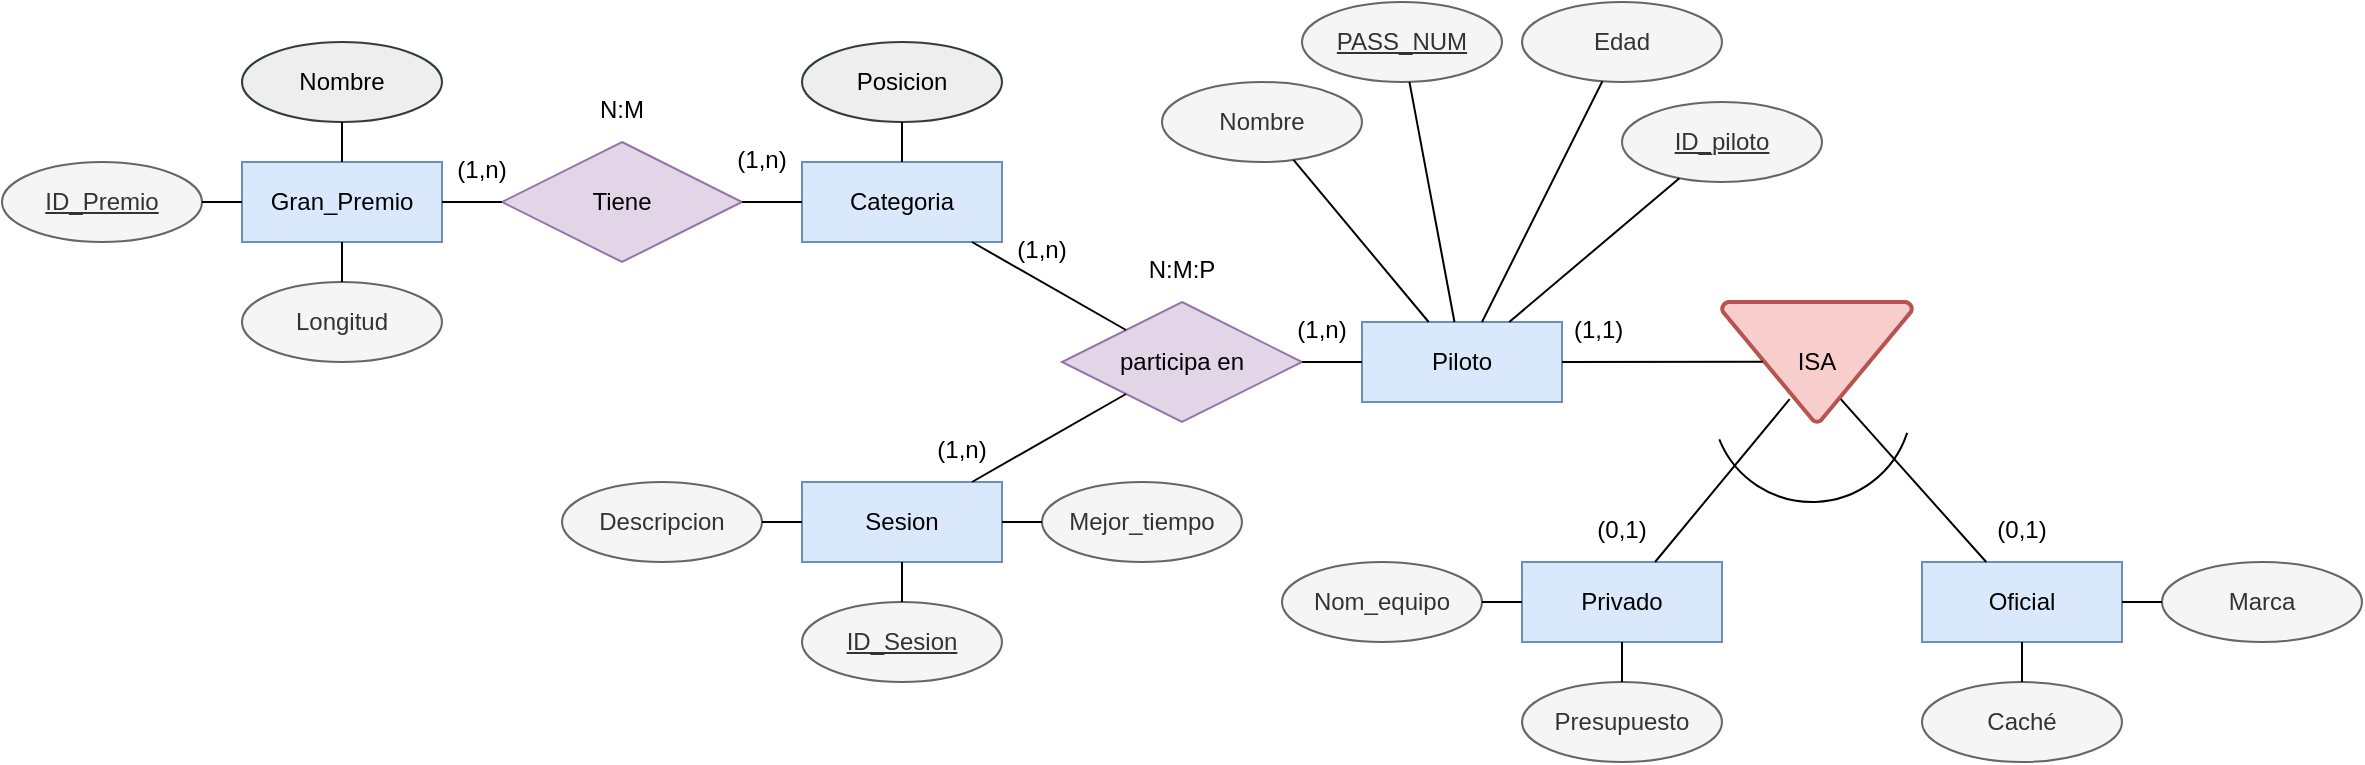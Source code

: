 <mxfile version="22.0.3" type="device">
  <diagram name="Página-1" id="bxs645qA0xhHUz6dcc5B">
    <mxGraphModel dx="1594" dy="1006" grid="1" gridSize="10" guides="1" tooltips="1" connect="1" arrows="1" fold="1" page="1" pageScale="1" pageWidth="1169" pageHeight="827" math="0" shadow="0">
      <root>
        <mxCell id="0" />
        <mxCell id="1" parent="0" />
        <mxCell id="5LKG15U1SQsA1e3KRrMz-1" value="Piloto" style="whiteSpace=wrap;html=1;align=center;fillColor=#dae8fc;strokeColor=#6c8ebf;" vertex="1" parent="1">
          <mxGeometry x="850" y="280" width="100" height="40" as="geometry" />
        </mxCell>
        <mxCell id="5LKG15U1SQsA1e3KRrMz-2" value="Gran_Premio" style="whiteSpace=wrap;html=1;align=center;fillColor=#dae8fc;strokeColor=#6c8ebf;" vertex="1" parent="1">
          <mxGeometry x="290" y="200" width="100" height="40" as="geometry" />
        </mxCell>
        <mxCell id="5LKG15U1SQsA1e3KRrMz-3" value="Categoria" style="whiteSpace=wrap;html=1;align=center;fillColor=#dae8fc;strokeColor=#6c8ebf;" vertex="1" parent="1">
          <mxGeometry x="570" y="200" width="100" height="40" as="geometry" />
        </mxCell>
        <mxCell id="5LKG15U1SQsA1e3KRrMz-4" value="Tiene" style="shape=rhombus;perimeter=rhombusPerimeter;whiteSpace=wrap;html=1;align=center;fillColor=#e1d5e7;strokeColor=#9673a6;" vertex="1" parent="1">
          <mxGeometry x="420" y="190" width="120" height="60" as="geometry" />
        </mxCell>
        <mxCell id="5LKG15U1SQsA1e3KRrMz-5" value="participa en" style="shape=rhombus;perimeter=rhombusPerimeter;whiteSpace=wrap;html=1;align=center;fillColor=#e1d5e7;strokeColor=#9673a6;" vertex="1" parent="1">
          <mxGeometry x="700" y="270" width="120" height="60" as="geometry" />
        </mxCell>
        <mxCell id="5LKG15U1SQsA1e3KRrMz-7" value="Sesion" style="whiteSpace=wrap;html=1;align=center;fillColor=#dae8fc;strokeColor=#6c8ebf;" vertex="1" parent="1">
          <mxGeometry x="570" y="360" width="100" height="40" as="geometry" />
        </mxCell>
        <mxCell id="5LKG15U1SQsA1e3KRrMz-9" value="ISA" style="strokeWidth=2;html=1;shape=mxgraph.flowchart.merge_or_storage;whiteSpace=wrap;fillColor=#f8cecc;strokeColor=#b85450;" vertex="1" parent="1">
          <mxGeometry x="1030" y="270" width="95" height="60" as="geometry" />
        </mxCell>
        <mxCell id="5LKG15U1SQsA1e3KRrMz-11" value="Privado" style="whiteSpace=wrap;html=1;align=center;fillColor=#dae8fc;strokeColor=#6c8ebf;" vertex="1" parent="1">
          <mxGeometry x="930" y="400" width="100" height="40" as="geometry" />
        </mxCell>
        <mxCell id="5LKG15U1SQsA1e3KRrMz-12" value="Oficial" style="whiteSpace=wrap;html=1;align=center;fillColor=#dae8fc;strokeColor=#6c8ebf;" vertex="1" parent="1">
          <mxGeometry x="1130" y="400" width="100" height="40" as="geometry" />
        </mxCell>
        <mxCell id="5LKG15U1SQsA1e3KRrMz-14" value="" style="endArrow=none;html=1;rounded=0;entryX=0.356;entryY=0.81;entryDx=0;entryDy=0;entryPerimeter=0;" edge="1" parent="1" source="5LKG15U1SQsA1e3KRrMz-11" target="5LKG15U1SQsA1e3KRrMz-9">
          <mxGeometry relative="1" as="geometry">
            <mxPoint x="820" y="460" as="sourcePoint" />
            <mxPoint x="980" y="460" as="targetPoint" />
          </mxGeometry>
        </mxCell>
        <mxCell id="5LKG15U1SQsA1e3KRrMz-17" value="" style="endArrow=none;html=1;rounded=0;entryX=0.625;entryY=0.81;entryDx=0;entryDy=0;entryPerimeter=0;" edge="1" parent="1" source="5LKG15U1SQsA1e3KRrMz-12" target="5LKG15U1SQsA1e3KRrMz-9">
          <mxGeometry relative="1" as="geometry">
            <mxPoint x="820" y="460" as="sourcePoint" />
            <mxPoint x="980" y="460" as="targetPoint" />
          </mxGeometry>
        </mxCell>
        <mxCell id="5LKG15U1SQsA1e3KRrMz-18" value="" style="endArrow=none;html=1;rounded=0;exitX=0.215;exitY=0.497;exitDx=0;exitDy=0;exitPerimeter=0;" edge="1" parent="1" source="5LKG15U1SQsA1e3KRrMz-9" target="5LKG15U1SQsA1e3KRrMz-1">
          <mxGeometry relative="1" as="geometry">
            <mxPoint x="820" y="460" as="sourcePoint" />
            <mxPoint x="980" y="460" as="targetPoint" />
          </mxGeometry>
        </mxCell>
        <mxCell id="5LKG15U1SQsA1e3KRrMz-21" value="" style="endArrow=none;html=1;rounded=0;" edge="1" parent="1" source="5LKG15U1SQsA1e3KRrMz-5" target="5LKG15U1SQsA1e3KRrMz-1">
          <mxGeometry relative="1" as="geometry">
            <mxPoint x="690" y="290" as="sourcePoint" />
            <mxPoint x="850" y="290" as="targetPoint" />
          </mxGeometry>
        </mxCell>
        <mxCell id="5LKG15U1SQsA1e3KRrMz-22" value="" style="endArrow=none;html=1;rounded=0;" edge="1" parent="1" source="5LKG15U1SQsA1e3KRrMz-7" target="5LKG15U1SQsA1e3KRrMz-5">
          <mxGeometry relative="1" as="geometry">
            <mxPoint x="690" y="290" as="sourcePoint" />
            <mxPoint x="850" y="290" as="targetPoint" />
          </mxGeometry>
        </mxCell>
        <mxCell id="5LKG15U1SQsA1e3KRrMz-24" value="" style="endArrow=none;html=1;rounded=0;" edge="1" parent="1" source="5LKG15U1SQsA1e3KRrMz-4" target="5LKG15U1SQsA1e3KRrMz-3">
          <mxGeometry relative="1" as="geometry">
            <mxPoint x="650" y="190" as="sourcePoint" />
            <mxPoint x="810" y="190" as="targetPoint" />
          </mxGeometry>
        </mxCell>
        <mxCell id="5LKG15U1SQsA1e3KRrMz-25" value="" style="endArrow=none;html=1;rounded=0;" edge="1" parent="1" source="5LKG15U1SQsA1e3KRrMz-2" target="5LKG15U1SQsA1e3KRrMz-4">
          <mxGeometry relative="1" as="geometry">
            <mxPoint x="720" y="140" as="sourcePoint" />
            <mxPoint x="880" y="140" as="targetPoint" />
          </mxGeometry>
        </mxCell>
        <mxCell id="5LKG15U1SQsA1e3KRrMz-29" value="Nombre" style="ellipse;whiteSpace=wrap;html=1;align=center;fillColor=#f5f5f5;fontColor=#333333;strokeColor=#666666;" vertex="1" parent="1">
          <mxGeometry x="750" y="160" width="100" height="40" as="geometry" />
        </mxCell>
        <mxCell id="5LKG15U1SQsA1e3KRrMz-30" value="Edad" style="ellipse;whiteSpace=wrap;html=1;align=center;fillColor=#f5f5f5;fontColor=#333333;strokeColor=#666666;" vertex="1" parent="1">
          <mxGeometry x="930" y="120" width="100" height="40" as="geometry" />
        </mxCell>
        <mxCell id="5LKG15U1SQsA1e3KRrMz-32" value="ID_piloto" style="ellipse;whiteSpace=wrap;html=1;align=center;fontStyle=4;fillColor=#f5f5f5;fontColor=#333333;strokeColor=#666666;" vertex="1" parent="1">
          <mxGeometry x="980" y="170" width="100" height="40" as="geometry" />
        </mxCell>
        <mxCell id="5LKG15U1SQsA1e3KRrMz-33" value="PASS_NUM" style="ellipse;whiteSpace=wrap;html=1;align=center;fontStyle=4;fillColor=#f5f5f5;fontColor=#333333;strokeColor=#666666;" vertex="1" parent="1">
          <mxGeometry x="820" y="120" width="100" height="40" as="geometry" />
        </mxCell>
        <mxCell id="5LKG15U1SQsA1e3KRrMz-34" value="" style="endArrow=none;html=1;rounded=0;" edge="1" parent="1" source="5LKG15U1SQsA1e3KRrMz-32" target="5LKG15U1SQsA1e3KRrMz-1">
          <mxGeometry relative="1" as="geometry">
            <mxPoint x="600" y="460" as="sourcePoint" />
            <mxPoint x="760" y="460" as="targetPoint" />
          </mxGeometry>
        </mxCell>
        <mxCell id="5LKG15U1SQsA1e3KRrMz-35" value="" style="endArrow=none;html=1;rounded=0;" edge="1" parent="1" source="5LKG15U1SQsA1e3KRrMz-30" target="5LKG15U1SQsA1e3KRrMz-1">
          <mxGeometry relative="1" as="geometry">
            <mxPoint x="600" y="460" as="sourcePoint" />
            <mxPoint x="760" y="460" as="targetPoint" />
          </mxGeometry>
        </mxCell>
        <mxCell id="5LKG15U1SQsA1e3KRrMz-36" value="" style="endArrow=none;html=1;rounded=0;" edge="1" parent="1" source="5LKG15U1SQsA1e3KRrMz-29" target="5LKG15U1SQsA1e3KRrMz-1">
          <mxGeometry relative="1" as="geometry">
            <mxPoint x="600" y="460" as="sourcePoint" />
            <mxPoint x="760" y="460" as="targetPoint" />
          </mxGeometry>
        </mxCell>
        <mxCell id="5LKG15U1SQsA1e3KRrMz-37" value="" style="endArrow=none;html=1;rounded=0;" edge="1" parent="1" source="5LKG15U1SQsA1e3KRrMz-33" target="5LKG15U1SQsA1e3KRrMz-1">
          <mxGeometry relative="1" as="geometry">
            <mxPoint x="600" y="460" as="sourcePoint" />
            <mxPoint x="760" y="460" as="targetPoint" />
          </mxGeometry>
        </mxCell>
        <mxCell id="5LKG15U1SQsA1e3KRrMz-38" value="Nombre" style="ellipse;whiteSpace=wrap;html=1;align=center;fillColor=#eeeeee;strokeColor=#36393d;" vertex="1" parent="1">
          <mxGeometry x="290" y="140" width="100" height="40" as="geometry" />
        </mxCell>
        <mxCell id="5LKG15U1SQsA1e3KRrMz-39" value="Longitud" style="ellipse;whiteSpace=wrap;html=1;align=center;fillColor=#f5f5f5;fontColor=#333333;strokeColor=#666666;" vertex="1" parent="1">
          <mxGeometry x="290" y="260" width="100" height="40" as="geometry" />
        </mxCell>
        <mxCell id="5LKG15U1SQsA1e3KRrMz-40" value="ID_Premio" style="ellipse;whiteSpace=wrap;html=1;align=center;fontStyle=4;fillColor=#f5f5f5;fontColor=#333333;strokeColor=#666666;" vertex="1" parent="1">
          <mxGeometry x="170" y="200" width="100" height="40" as="geometry" />
        </mxCell>
        <mxCell id="5LKG15U1SQsA1e3KRrMz-41" value="" style="endArrow=none;html=1;rounded=0;" edge="1" parent="1" source="5LKG15U1SQsA1e3KRrMz-3" target="5LKG15U1SQsA1e3KRrMz-5">
          <mxGeometry relative="1" as="geometry">
            <mxPoint x="480" y="290" as="sourcePoint" />
            <mxPoint x="640" y="290" as="targetPoint" />
          </mxGeometry>
        </mxCell>
        <mxCell id="5LKG15U1SQsA1e3KRrMz-42" value="ID_Sesion" style="ellipse;whiteSpace=wrap;html=1;align=center;fontStyle=4;fillColor=#f5f5f5;fontColor=#333333;strokeColor=#666666;" vertex="1" parent="1">
          <mxGeometry x="570" y="420" width="100" height="40" as="geometry" />
        </mxCell>
        <mxCell id="5LKG15U1SQsA1e3KRrMz-43" value="Descripcion" style="ellipse;whiteSpace=wrap;html=1;align=center;fillColor=#f5f5f5;fontColor=#333333;strokeColor=#666666;" vertex="1" parent="1">
          <mxGeometry x="450" y="360" width="100" height="40" as="geometry" />
        </mxCell>
        <mxCell id="5LKG15U1SQsA1e3KRrMz-44" value="" style="endArrow=none;html=1;rounded=0;" edge="1" parent="1" source="5LKG15U1SQsA1e3KRrMz-43" target="5LKG15U1SQsA1e3KRrMz-7">
          <mxGeometry relative="1" as="geometry">
            <mxPoint x="480" y="290" as="sourcePoint" />
            <mxPoint x="640" y="290" as="targetPoint" />
          </mxGeometry>
        </mxCell>
        <mxCell id="5LKG15U1SQsA1e3KRrMz-45" value="" style="endArrow=none;html=1;rounded=0;" edge="1" parent="1" source="5LKG15U1SQsA1e3KRrMz-42" target="5LKG15U1SQsA1e3KRrMz-7">
          <mxGeometry relative="1" as="geometry">
            <mxPoint x="480" y="290" as="sourcePoint" />
            <mxPoint x="640" y="290" as="targetPoint" />
          </mxGeometry>
        </mxCell>
        <mxCell id="5LKG15U1SQsA1e3KRrMz-46" value="" style="endArrow=none;html=1;rounded=0;" edge="1" parent="1" source="5LKG15U1SQsA1e3KRrMz-39" target="5LKG15U1SQsA1e3KRrMz-2">
          <mxGeometry relative="1" as="geometry">
            <mxPoint x="480" y="290" as="sourcePoint" />
            <mxPoint x="640" y="290" as="targetPoint" />
          </mxGeometry>
        </mxCell>
        <mxCell id="5LKG15U1SQsA1e3KRrMz-47" value="" style="endArrow=none;html=1;rounded=0;" edge="1" parent="1" source="5LKG15U1SQsA1e3KRrMz-40" target="5LKG15U1SQsA1e3KRrMz-2">
          <mxGeometry relative="1" as="geometry">
            <mxPoint x="480" y="290" as="sourcePoint" />
            <mxPoint x="640" y="290" as="targetPoint" />
          </mxGeometry>
        </mxCell>
        <mxCell id="5LKG15U1SQsA1e3KRrMz-48" value="" style="endArrow=none;html=1;rounded=0;" edge="1" parent="1" source="5LKG15U1SQsA1e3KRrMz-38" target="5LKG15U1SQsA1e3KRrMz-2">
          <mxGeometry relative="1" as="geometry">
            <mxPoint x="480" y="290" as="sourcePoint" />
            <mxPoint x="640" y="290" as="targetPoint" />
          </mxGeometry>
        </mxCell>
        <mxCell id="5LKG15U1SQsA1e3KRrMz-49" value="Nom_equipo" style="ellipse;whiteSpace=wrap;html=1;align=center;fillColor=#f5f5f5;fontColor=#333333;strokeColor=#666666;" vertex="1" parent="1">
          <mxGeometry x="810" y="400" width="100" height="40" as="geometry" />
        </mxCell>
        <mxCell id="5LKG15U1SQsA1e3KRrMz-50" value="Presupuesto" style="ellipse;whiteSpace=wrap;html=1;align=center;fillColor=#f5f5f5;fontColor=#333333;strokeColor=#666666;" vertex="1" parent="1">
          <mxGeometry x="930" y="460" width="100" height="40" as="geometry" />
        </mxCell>
        <mxCell id="5LKG15U1SQsA1e3KRrMz-51" value="Marca" style="ellipse;whiteSpace=wrap;html=1;align=center;fillColor=#f5f5f5;fontColor=#333333;strokeColor=#666666;" vertex="1" parent="1">
          <mxGeometry x="1250" y="400" width="100" height="40" as="geometry" />
        </mxCell>
        <mxCell id="5LKG15U1SQsA1e3KRrMz-52" value="Caché" style="ellipse;whiteSpace=wrap;html=1;align=center;fillColor=#f5f5f5;fontColor=#333333;strokeColor=#666666;" vertex="1" parent="1">
          <mxGeometry x="1130" y="460" width="100" height="40" as="geometry" />
        </mxCell>
        <mxCell id="5LKG15U1SQsA1e3KRrMz-53" value="" style="endArrow=none;html=1;rounded=0;" edge="1" parent="1" source="5LKG15U1SQsA1e3KRrMz-49" target="5LKG15U1SQsA1e3KRrMz-11">
          <mxGeometry relative="1" as="geometry">
            <mxPoint x="860" y="410" as="sourcePoint" />
            <mxPoint x="1020" y="410" as="targetPoint" />
          </mxGeometry>
        </mxCell>
        <mxCell id="5LKG15U1SQsA1e3KRrMz-54" value="" style="endArrow=none;html=1;rounded=0;" edge="1" parent="1" source="5LKG15U1SQsA1e3KRrMz-50" target="5LKG15U1SQsA1e3KRrMz-11">
          <mxGeometry relative="1" as="geometry">
            <mxPoint x="860" y="410" as="sourcePoint" />
            <mxPoint x="1020" y="410" as="targetPoint" />
          </mxGeometry>
        </mxCell>
        <mxCell id="5LKG15U1SQsA1e3KRrMz-55" value="" style="endArrow=none;html=1;rounded=0;" edge="1" parent="1" source="5LKG15U1SQsA1e3KRrMz-52" target="5LKG15U1SQsA1e3KRrMz-12">
          <mxGeometry relative="1" as="geometry">
            <mxPoint x="860" y="410" as="sourcePoint" />
            <mxPoint x="1020" y="410" as="targetPoint" />
          </mxGeometry>
        </mxCell>
        <mxCell id="5LKG15U1SQsA1e3KRrMz-56" value="" style="endArrow=none;html=1;rounded=0;" edge="1" parent="1" source="5LKG15U1SQsA1e3KRrMz-51" target="5LKG15U1SQsA1e3KRrMz-12">
          <mxGeometry relative="1" as="geometry">
            <mxPoint x="860" y="410" as="sourcePoint" />
            <mxPoint x="1020" y="410" as="targetPoint" />
          </mxGeometry>
        </mxCell>
        <mxCell id="5LKG15U1SQsA1e3KRrMz-57" value="Posicion" style="ellipse;whiteSpace=wrap;html=1;align=center;fillColor=#eeeeee;strokeColor=#36393d;" vertex="1" parent="1">
          <mxGeometry x="570" y="140" width="100" height="40" as="geometry" />
        </mxCell>
        <mxCell id="5LKG15U1SQsA1e3KRrMz-58" value="" style="endArrow=none;html=1;rounded=0;" edge="1" parent="1" source="5LKG15U1SQsA1e3KRrMz-3" target="5LKG15U1SQsA1e3KRrMz-57">
          <mxGeometry relative="1" as="geometry">
            <mxPoint x="650" y="320" as="sourcePoint" />
            <mxPoint x="810" y="320" as="targetPoint" />
          </mxGeometry>
        </mxCell>
        <mxCell id="5LKG15U1SQsA1e3KRrMz-59" value="Mejor_tiempo" style="ellipse;whiteSpace=wrap;html=1;align=center;fillColor=#f5f5f5;fontColor=#333333;strokeColor=#666666;" vertex="1" parent="1">
          <mxGeometry x="690" y="360" width="100" height="40" as="geometry" />
        </mxCell>
        <mxCell id="5LKG15U1SQsA1e3KRrMz-60" value="" style="endArrow=none;html=1;rounded=0;" edge="1" parent="1" source="5LKG15U1SQsA1e3KRrMz-7" target="5LKG15U1SQsA1e3KRrMz-59">
          <mxGeometry relative="1" as="geometry">
            <mxPoint x="650" y="320" as="sourcePoint" />
            <mxPoint x="810" y="320" as="targetPoint" />
          </mxGeometry>
        </mxCell>
        <mxCell id="5LKG15U1SQsA1e3KRrMz-61" value="(1,n)" style="text;strokeColor=none;fillColor=none;spacingLeft=4;spacingRight=4;overflow=hidden;rotatable=0;points=[[0,0.5],[1,0.5]];portConstraint=eastwest;fontSize=12;whiteSpace=wrap;html=1;align=center;" vertex="1" parent="1">
          <mxGeometry x="530" y="185" width="40" height="30" as="geometry" />
        </mxCell>
        <mxCell id="5LKG15U1SQsA1e3KRrMz-63" value="(1,n)" style="text;strokeColor=none;fillColor=none;spacingLeft=4;spacingRight=4;overflow=hidden;rotatable=0;points=[[0,0.5],[1,0.5]];portConstraint=eastwest;fontSize=12;whiteSpace=wrap;html=1;align=center;" vertex="1" parent="1">
          <mxGeometry x="390" y="190" width="40" height="30" as="geometry" />
        </mxCell>
        <mxCell id="5LKG15U1SQsA1e3KRrMz-64" value="N:M" style="text;strokeColor=none;fillColor=none;spacingLeft=4;spacingRight=4;overflow=hidden;rotatable=0;points=[[0,0.5],[1,0.5]];portConstraint=eastwest;fontSize=12;whiteSpace=wrap;html=1;align=center;" vertex="1" parent="1">
          <mxGeometry x="460" y="160" width="40" height="30" as="geometry" />
        </mxCell>
        <mxCell id="5LKG15U1SQsA1e3KRrMz-65" value="(1,n)" style="text;strokeColor=none;fillColor=none;spacingLeft=4;spacingRight=4;overflow=hidden;rotatable=0;points=[[0,0.5],[1,0.5]];portConstraint=eastwest;fontSize=12;whiteSpace=wrap;html=1;align=center;" vertex="1" parent="1">
          <mxGeometry x="670" y="230" width="40" height="30" as="geometry" />
        </mxCell>
        <mxCell id="5LKG15U1SQsA1e3KRrMz-66" value="(1,n)" style="text;strokeColor=none;fillColor=none;spacingLeft=4;spacingRight=4;overflow=hidden;rotatable=0;points=[[0,0.5],[1,0.5]];portConstraint=eastwest;fontSize=12;whiteSpace=wrap;html=1;align=center;" vertex="1" parent="1">
          <mxGeometry x="630" y="330" width="40" height="30" as="geometry" />
        </mxCell>
        <mxCell id="5LKG15U1SQsA1e3KRrMz-67" value="(1,n)" style="text;strokeColor=none;fillColor=none;spacingLeft=4;spacingRight=4;overflow=hidden;rotatable=0;points=[[0,0.5],[1,0.5]];portConstraint=eastwest;fontSize=12;whiteSpace=wrap;html=1;align=center;" vertex="1" parent="1">
          <mxGeometry x="810" y="270" width="40" height="30" as="geometry" />
        </mxCell>
        <mxCell id="5LKG15U1SQsA1e3KRrMz-68" value="N:M:P" style="text;strokeColor=none;fillColor=none;spacingLeft=4;spacingRight=4;overflow=hidden;rotatable=0;points=[[0,0.5],[1,0.5]];portConstraint=eastwest;fontSize=12;whiteSpace=wrap;html=1;align=center;" vertex="1" parent="1">
          <mxGeometry x="735" y="240" width="50" height="30" as="geometry" />
        </mxCell>
        <mxCell id="5LKG15U1SQsA1e3KRrMz-69" value="" style="verticalLabelPosition=bottom;verticalAlign=top;html=1;shape=mxgraph.basic.arc;startAngle=0.3;endAngle=0.689;" vertex="1" parent="1">
          <mxGeometry x="1025" y="270" width="100" height="100" as="geometry" />
        </mxCell>
        <mxCell id="5LKG15U1SQsA1e3KRrMz-70" value="(0,1)" style="text;strokeColor=none;fillColor=none;spacingLeft=4;spacingRight=4;overflow=hidden;rotatable=0;points=[[0,0.5],[1,0.5]];portConstraint=eastwest;fontSize=12;whiteSpace=wrap;html=1;align=center;" vertex="1" parent="1">
          <mxGeometry x="960" y="370" width="40" height="30" as="geometry" />
        </mxCell>
        <mxCell id="5LKG15U1SQsA1e3KRrMz-71" value="(0,1)" style="text;strokeColor=none;fillColor=none;spacingLeft=4;spacingRight=4;overflow=hidden;rotatable=0;points=[[0,0.5],[1,0.5]];portConstraint=eastwest;fontSize=12;whiteSpace=wrap;html=1;align=center;" vertex="1" parent="1">
          <mxGeometry x="1160" y="370" width="40" height="30" as="geometry" />
        </mxCell>
        <mxCell id="5LKG15U1SQsA1e3KRrMz-72" value="(1,1)" style="text;strokeColor=none;fillColor=none;spacingLeft=4;spacingRight=4;overflow=hidden;rotatable=0;points=[[0,0.5],[1,0.5]];portConstraint=eastwest;fontSize=12;whiteSpace=wrap;html=1;" vertex="1" parent="1">
          <mxGeometry x="950" y="270" width="40" height="30" as="geometry" />
        </mxCell>
      </root>
    </mxGraphModel>
  </diagram>
</mxfile>
